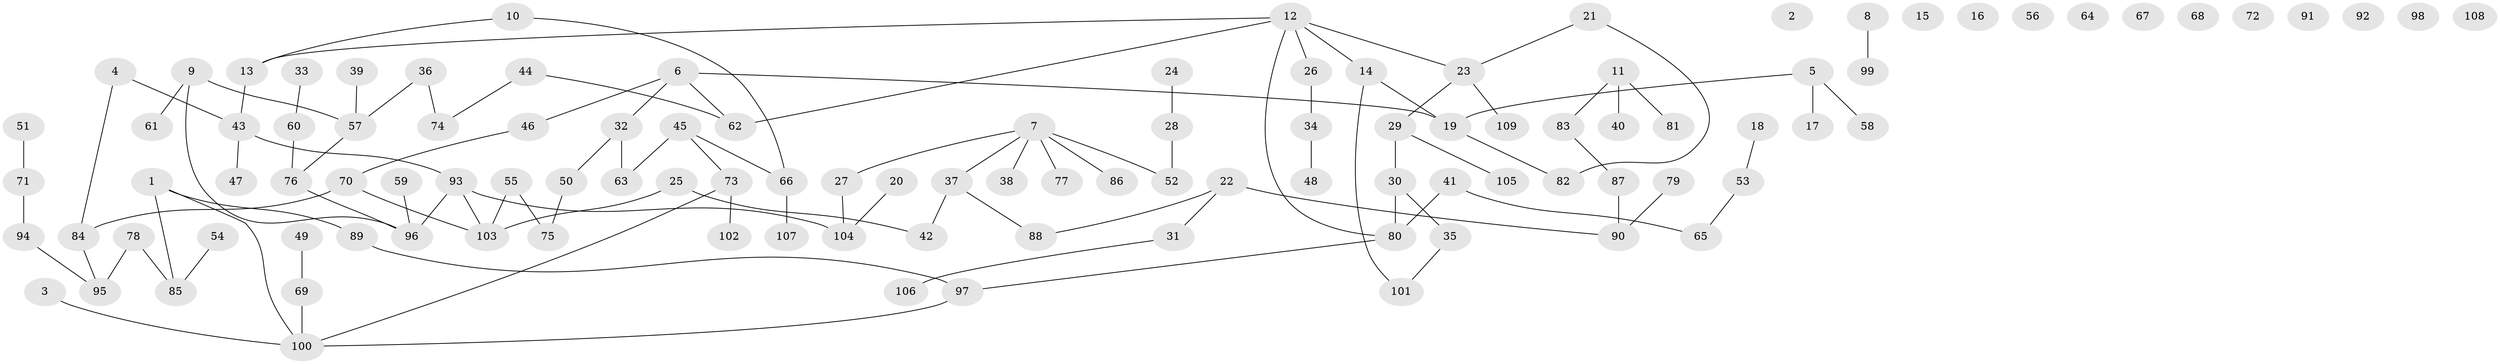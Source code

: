// coarse degree distribution, {0: 0.24074074074074073, 1: 0.37037037037037035, 4: 0.07407407407407407, 2: 0.2037037037037037, 3: 0.05555555555555555, 11: 0.018518518518518517, 8: 0.018518518518518517, 6: 0.018518518518518517}
// Generated by graph-tools (version 1.1) at 2025/42/03/04/25 21:42:52]
// undirected, 109 vertices, 109 edges
graph export_dot {
graph [start="1"]
  node [color=gray90,style=filled];
  1;
  2;
  3;
  4;
  5;
  6;
  7;
  8;
  9;
  10;
  11;
  12;
  13;
  14;
  15;
  16;
  17;
  18;
  19;
  20;
  21;
  22;
  23;
  24;
  25;
  26;
  27;
  28;
  29;
  30;
  31;
  32;
  33;
  34;
  35;
  36;
  37;
  38;
  39;
  40;
  41;
  42;
  43;
  44;
  45;
  46;
  47;
  48;
  49;
  50;
  51;
  52;
  53;
  54;
  55;
  56;
  57;
  58;
  59;
  60;
  61;
  62;
  63;
  64;
  65;
  66;
  67;
  68;
  69;
  70;
  71;
  72;
  73;
  74;
  75;
  76;
  77;
  78;
  79;
  80;
  81;
  82;
  83;
  84;
  85;
  86;
  87;
  88;
  89;
  90;
  91;
  92;
  93;
  94;
  95;
  96;
  97;
  98;
  99;
  100;
  101;
  102;
  103;
  104;
  105;
  106;
  107;
  108;
  109;
  1 -- 85;
  1 -- 89;
  1 -- 100;
  3 -- 100;
  4 -- 43;
  4 -- 84;
  5 -- 17;
  5 -- 19;
  5 -- 58;
  6 -- 19;
  6 -- 32;
  6 -- 46;
  6 -- 62;
  7 -- 27;
  7 -- 37;
  7 -- 38;
  7 -- 52;
  7 -- 77;
  7 -- 86;
  8 -- 99;
  9 -- 57;
  9 -- 61;
  9 -- 96;
  10 -- 13;
  10 -- 66;
  11 -- 40;
  11 -- 81;
  11 -- 83;
  12 -- 13;
  12 -- 14;
  12 -- 23;
  12 -- 26;
  12 -- 62;
  12 -- 80;
  13 -- 43;
  14 -- 19;
  14 -- 101;
  18 -- 53;
  19 -- 82;
  20 -- 104;
  21 -- 23;
  21 -- 82;
  22 -- 31;
  22 -- 88;
  22 -- 90;
  23 -- 29;
  23 -- 109;
  24 -- 28;
  25 -- 42;
  25 -- 103;
  26 -- 34;
  27 -- 104;
  28 -- 52;
  29 -- 30;
  29 -- 105;
  30 -- 35;
  30 -- 80;
  31 -- 106;
  32 -- 50;
  32 -- 63;
  33 -- 60;
  34 -- 48;
  35 -- 101;
  36 -- 57;
  36 -- 74;
  37 -- 42;
  37 -- 88;
  39 -- 57;
  41 -- 65;
  41 -- 80;
  43 -- 47;
  43 -- 93;
  44 -- 62;
  44 -- 74;
  45 -- 63;
  45 -- 66;
  45 -- 73;
  46 -- 70;
  49 -- 69;
  50 -- 75;
  51 -- 71;
  53 -- 65;
  54 -- 85;
  55 -- 75;
  55 -- 103;
  57 -- 76;
  59 -- 96;
  60 -- 76;
  66 -- 107;
  69 -- 100;
  70 -- 84;
  70 -- 103;
  71 -- 94;
  73 -- 100;
  73 -- 102;
  76 -- 96;
  78 -- 85;
  78 -- 95;
  79 -- 90;
  80 -- 97;
  83 -- 87;
  84 -- 95;
  87 -- 90;
  89 -- 97;
  93 -- 96;
  93 -- 103;
  93 -- 104;
  94 -- 95;
  97 -- 100;
}
